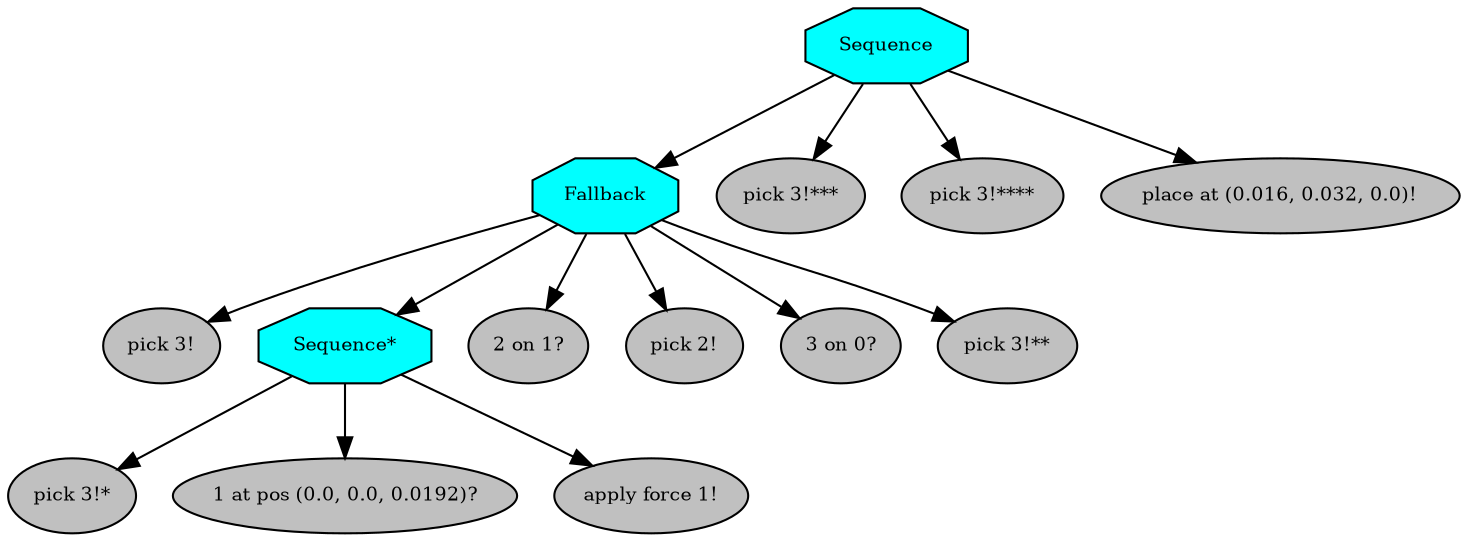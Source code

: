 digraph pastafarianism {
ordering=out;
graph [fontname="times-roman"];
node [fontname="times-roman"];
edge [fontname="times-roman"];
Sequence [fillcolor=cyan, fontcolor=black, fontsize=9, label=Sequence, shape=octagon, style=filled];
Fallback [fillcolor=cyan, fontcolor=black, fontsize=9, label=Fallback, shape=octagon, style=filled];
Sequence -> Fallback;
"pick 3!" [fillcolor=gray, fontcolor=black, fontsize=9, label="pick 3!", shape=ellipse, style=filled];
Fallback -> "pick 3!";
"Sequence*" [fillcolor=cyan, fontcolor=black, fontsize=9, label="Sequence*", shape=octagon, style=filled];
Fallback -> "Sequence*";
"pick 3!*" [fillcolor=gray, fontcolor=black, fontsize=9, label="pick 3!*", shape=ellipse, style=filled];
"Sequence*" -> "pick 3!*";
"1 at pos (0.0, 0.0, 0.0192)?" [fillcolor=gray, fontcolor=black, fontsize=9, label="1 at pos (0.0, 0.0, 0.0192)?", shape=ellipse, style=filled];
"Sequence*" -> "1 at pos (0.0, 0.0, 0.0192)?";
"apply force 1!" [fillcolor=gray, fontcolor=black, fontsize=9, label="apply force 1!", shape=ellipse, style=filled];
"Sequence*" -> "apply force 1!";
"2 on 1?" [fillcolor=gray, fontcolor=black, fontsize=9, label="2 on 1?", shape=ellipse, style=filled];
Fallback -> "2 on 1?";
"pick 2!" [fillcolor=gray, fontcolor=black, fontsize=9, label="pick 2!", shape=ellipse, style=filled];
Fallback -> "pick 2!";
"3 on 0?" [fillcolor=gray, fontcolor=black, fontsize=9, label="3 on 0?", shape=ellipse, style=filled];
Fallback -> "3 on 0?";
"pick 3!**" [fillcolor=gray, fontcolor=black, fontsize=9, label="pick 3!**", shape=ellipse, style=filled];
Fallback -> "pick 3!**";
"pick 3!***" [fillcolor=gray, fontcolor=black, fontsize=9, label="pick 3!***", shape=ellipse, style=filled];
Sequence -> "pick 3!***";
"pick 3!****" [fillcolor=gray, fontcolor=black, fontsize=9, label="pick 3!****", shape=ellipse, style=filled];
Sequence -> "pick 3!****";
"place at (0.016, 0.032, 0.0)!" [fillcolor=gray, fontcolor=black, fontsize=9, label="place at (0.016, 0.032, 0.0)!", shape=ellipse, style=filled];
Sequence -> "place at (0.016, 0.032, 0.0)!";
}
